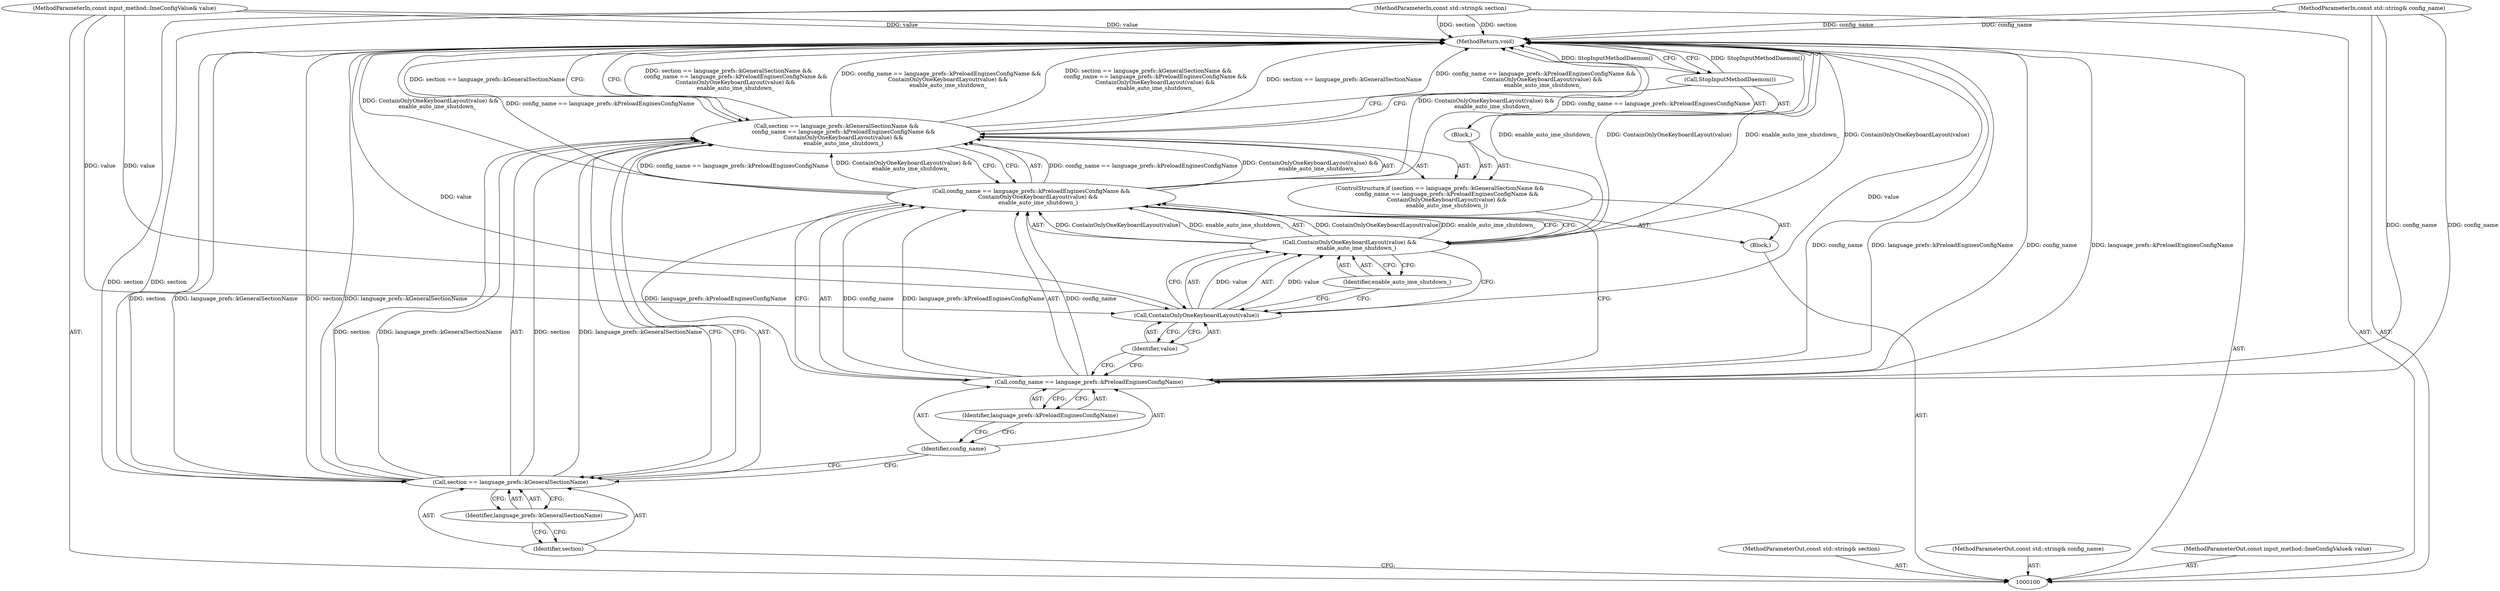 digraph "0_Chrome_dc7b094a338c6c521f918f478e993f0f74bbea0d_24" {
"1000120" [label="(MethodReturn,void)"];
"1000101" [label="(MethodParameterIn,const std::string& section)"];
"1000143" [label="(MethodParameterOut,const std::string& section)"];
"1000102" [label="(MethodParameterIn,const std::string& config_name)"];
"1000144" [label="(MethodParameterOut,const std::string& config_name)"];
"1000103" [label="(MethodParameterIn,const input_method::ImeConfigValue& value)"];
"1000145" [label="(MethodParameterOut,const input_method::ImeConfigValue& value)"];
"1000104" [label="(Block,)"];
"1000109" [label="(Identifier,language_prefs::kGeneralSectionName)"];
"1000105" [label="(ControlStructure,if (section == language_prefs::kGeneralSectionName &&\n        config_name == language_prefs::kPreloadEnginesConfigName &&\n        ContainOnlyOneKeyboardLayout(value) &&\n        enable_auto_ime_shutdown_))"];
"1000106" [label="(Call,section == language_prefs::kGeneralSectionName &&\n        config_name == language_prefs::kPreloadEnginesConfigName &&\n        ContainOnlyOneKeyboardLayout(value) &&\n        enable_auto_ime_shutdown_)"];
"1000107" [label="(Call,section == language_prefs::kGeneralSectionName)"];
"1000108" [label="(Identifier,section)"];
"1000113" [label="(Identifier,language_prefs::kPreloadEnginesConfigName)"];
"1000110" [label="(Call,config_name == language_prefs::kPreloadEnginesConfigName &&\n        ContainOnlyOneKeyboardLayout(value) &&\n        enable_auto_ime_shutdown_)"];
"1000111" [label="(Call,config_name == language_prefs::kPreloadEnginesConfigName)"];
"1000112" [label="(Identifier,config_name)"];
"1000116" [label="(Identifier,value)"];
"1000114" [label="(Call,ContainOnlyOneKeyboardLayout(value) &&\n        enable_auto_ime_shutdown_)"];
"1000115" [label="(Call,ContainOnlyOneKeyboardLayout(value))"];
"1000118" [label="(Block,)"];
"1000117" [label="(Identifier,enable_auto_ime_shutdown_)"];
"1000119" [label="(Call,StopInputMethodDaemon())"];
"1000120" -> "1000100"  [label="AST: "];
"1000120" -> "1000119"  [label="CFG: "];
"1000120" -> "1000106"  [label="CFG: "];
"1000114" -> "1000120"  [label="DDG: enable_auto_ime_shutdown_"];
"1000114" -> "1000120"  [label="DDG: ContainOnlyOneKeyboardLayout(value)"];
"1000107" -> "1000120"  [label="DDG: section"];
"1000107" -> "1000120"  [label="DDG: language_prefs::kGeneralSectionName"];
"1000106" -> "1000120"  [label="DDG: section == language_prefs::kGeneralSectionName"];
"1000106" -> "1000120"  [label="DDG: config_name == language_prefs::kPreloadEnginesConfigName &&\n        ContainOnlyOneKeyboardLayout(value) &&\n        enable_auto_ime_shutdown_"];
"1000106" -> "1000120"  [label="DDG: section == language_prefs::kGeneralSectionName &&\n        config_name == language_prefs::kPreloadEnginesConfigName &&\n        ContainOnlyOneKeyboardLayout(value) &&\n        enable_auto_ime_shutdown_"];
"1000110" -> "1000120"  [label="DDG: ContainOnlyOneKeyboardLayout(value) &&\n        enable_auto_ime_shutdown_"];
"1000110" -> "1000120"  [label="DDG: config_name == language_prefs::kPreloadEnginesConfigName"];
"1000103" -> "1000120"  [label="DDG: value"];
"1000119" -> "1000120"  [label="DDG: StopInputMethodDaemon()"];
"1000102" -> "1000120"  [label="DDG: config_name"];
"1000111" -> "1000120"  [label="DDG: config_name"];
"1000111" -> "1000120"  [label="DDG: language_prefs::kPreloadEnginesConfigName"];
"1000101" -> "1000120"  [label="DDG: section"];
"1000115" -> "1000120"  [label="DDG: value"];
"1000101" -> "1000100"  [label="AST: "];
"1000101" -> "1000120"  [label="DDG: section"];
"1000101" -> "1000107"  [label="DDG: section"];
"1000143" -> "1000100"  [label="AST: "];
"1000102" -> "1000100"  [label="AST: "];
"1000102" -> "1000120"  [label="DDG: config_name"];
"1000102" -> "1000111"  [label="DDG: config_name"];
"1000144" -> "1000100"  [label="AST: "];
"1000103" -> "1000100"  [label="AST: "];
"1000103" -> "1000120"  [label="DDG: value"];
"1000103" -> "1000115"  [label="DDG: value"];
"1000145" -> "1000100"  [label="AST: "];
"1000104" -> "1000100"  [label="AST: "];
"1000105" -> "1000104"  [label="AST: "];
"1000109" -> "1000107"  [label="AST: "];
"1000109" -> "1000108"  [label="CFG: "];
"1000107" -> "1000109"  [label="CFG: "];
"1000105" -> "1000104"  [label="AST: "];
"1000106" -> "1000105"  [label="AST: "];
"1000118" -> "1000105"  [label="AST: "];
"1000106" -> "1000105"  [label="AST: "];
"1000106" -> "1000107"  [label="CFG: "];
"1000106" -> "1000110"  [label="CFG: "];
"1000107" -> "1000106"  [label="AST: "];
"1000110" -> "1000106"  [label="AST: "];
"1000119" -> "1000106"  [label="CFG: "];
"1000120" -> "1000106"  [label="CFG: "];
"1000106" -> "1000120"  [label="DDG: section == language_prefs::kGeneralSectionName"];
"1000106" -> "1000120"  [label="DDG: config_name == language_prefs::kPreloadEnginesConfigName &&\n        ContainOnlyOneKeyboardLayout(value) &&\n        enable_auto_ime_shutdown_"];
"1000106" -> "1000120"  [label="DDG: section == language_prefs::kGeneralSectionName &&\n        config_name == language_prefs::kPreloadEnginesConfigName &&\n        ContainOnlyOneKeyboardLayout(value) &&\n        enable_auto_ime_shutdown_"];
"1000107" -> "1000106"  [label="DDG: section"];
"1000107" -> "1000106"  [label="DDG: language_prefs::kGeneralSectionName"];
"1000110" -> "1000106"  [label="DDG: config_name == language_prefs::kPreloadEnginesConfigName"];
"1000110" -> "1000106"  [label="DDG: ContainOnlyOneKeyboardLayout(value) &&\n        enable_auto_ime_shutdown_"];
"1000107" -> "1000106"  [label="AST: "];
"1000107" -> "1000109"  [label="CFG: "];
"1000108" -> "1000107"  [label="AST: "];
"1000109" -> "1000107"  [label="AST: "];
"1000112" -> "1000107"  [label="CFG: "];
"1000106" -> "1000107"  [label="CFG: "];
"1000107" -> "1000120"  [label="DDG: section"];
"1000107" -> "1000120"  [label="DDG: language_prefs::kGeneralSectionName"];
"1000107" -> "1000106"  [label="DDG: section"];
"1000107" -> "1000106"  [label="DDG: language_prefs::kGeneralSectionName"];
"1000101" -> "1000107"  [label="DDG: section"];
"1000108" -> "1000107"  [label="AST: "];
"1000108" -> "1000100"  [label="CFG: "];
"1000109" -> "1000108"  [label="CFG: "];
"1000113" -> "1000111"  [label="AST: "];
"1000113" -> "1000112"  [label="CFG: "];
"1000111" -> "1000113"  [label="CFG: "];
"1000110" -> "1000106"  [label="AST: "];
"1000110" -> "1000111"  [label="CFG: "];
"1000110" -> "1000114"  [label="CFG: "];
"1000111" -> "1000110"  [label="AST: "];
"1000114" -> "1000110"  [label="AST: "];
"1000106" -> "1000110"  [label="CFG: "];
"1000110" -> "1000120"  [label="DDG: ContainOnlyOneKeyboardLayout(value) &&\n        enable_auto_ime_shutdown_"];
"1000110" -> "1000120"  [label="DDG: config_name == language_prefs::kPreloadEnginesConfigName"];
"1000110" -> "1000106"  [label="DDG: config_name == language_prefs::kPreloadEnginesConfigName"];
"1000110" -> "1000106"  [label="DDG: ContainOnlyOneKeyboardLayout(value) &&\n        enable_auto_ime_shutdown_"];
"1000111" -> "1000110"  [label="DDG: config_name"];
"1000111" -> "1000110"  [label="DDG: language_prefs::kPreloadEnginesConfigName"];
"1000114" -> "1000110"  [label="DDG: ContainOnlyOneKeyboardLayout(value)"];
"1000114" -> "1000110"  [label="DDG: enable_auto_ime_shutdown_"];
"1000111" -> "1000110"  [label="AST: "];
"1000111" -> "1000113"  [label="CFG: "];
"1000112" -> "1000111"  [label="AST: "];
"1000113" -> "1000111"  [label="AST: "];
"1000116" -> "1000111"  [label="CFG: "];
"1000110" -> "1000111"  [label="CFG: "];
"1000111" -> "1000120"  [label="DDG: config_name"];
"1000111" -> "1000120"  [label="DDG: language_prefs::kPreloadEnginesConfigName"];
"1000111" -> "1000110"  [label="DDG: config_name"];
"1000111" -> "1000110"  [label="DDG: language_prefs::kPreloadEnginesConfigName"];
"1000102" -> "1000111"  [label="DDG: config_name"];
"1000112" -> "1000111"  [label="AST: "];
"1000112" -> "1000107"  [label="CFG: "];
"1000113" -> "1000112"  [label="CFG: "];
"1000116" -> "1000115"  [label="AST: "];
"1000116" -> "1000111"  [label="CFG: "];
"1000115" -> "1000116"  [label="CFG: "];
"1000114" -> "1000110"  [label="AST: "];
"1000114" -> "1000115"  [label="CFG: "];
"1000114" -> "1000117"  [label="CFG: "];
"1000115" -> "1000114"  [label="AST: "];
"1000117" -> "1000114"  [label="AST: "];
"1000110" -> "1000114"  [label="CFG: "];
"1000114" -> "1000120"  [label="DDG: enable_auto_ime_shutdown_"];
"1000114" -> "1000120"  [label="DDG: ContainOnlyOneKeyboardLayout(value)"];
"1000114" -> "1000110"  [label="DDG: ContainOnlyOneKeyboardLayout(value)"];
"1000114" -> "1000110"  [label="DDG: enable_auto_ime_shutdown_"];
"1000115" -> "1000114"  [label="DDG: value"];
"1000115" -> "1000114"  [label="AST: "];
"1000115" -> "1000116"  [label="CFG: "];
"1000116" -> "1000115"  [label="AST: "];
"1000117" -> "1000115"  [label="CFG: "];
"1000114" -> "1000115"  [label="CFG: "];
"1000115" -> "1000120"  [label="DDG: value"];
"1000115" -> "1000114"  [label="DDG: value"];
"1000103" -> "1000115"  [label="DDG: value"];
"1000118" -> "1000105"  [label="AST: "];
"1000119" -> "1000118"  [label="AST: "];
"1000117" -> "1000114"  [label="AST: "];
"1000117" -> "1000115"  [label="CFG: "];
"1000114" -> "1000117"  [label="CFG: "];
"1000119" -> "1000118"  [label="AST: "];
"1000119" -> "1000106"  [label="CFG: "];
"1000120" -> "1000119"  [label="CFG: "];
"1000119" -> "1000120"  [label="DDG: StopInputMethodDaemon()"];
}
